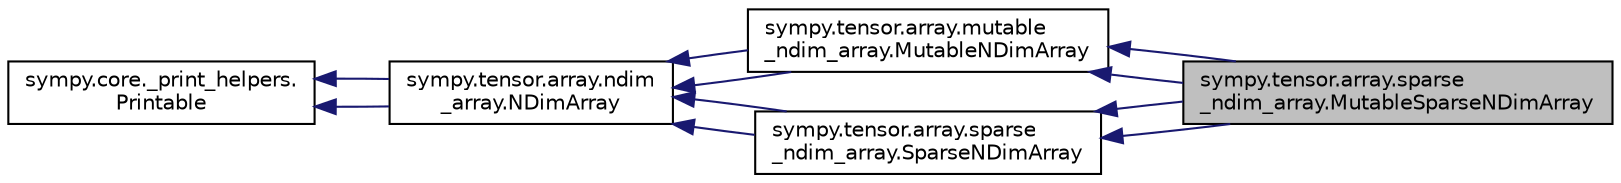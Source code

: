 digraph "sympy.tensor.array.sparse_ndim_array.MutableSparseNDimArray"
{
 // LATEX_PDF_SIZE
  edge [fontname="Helvetica",fontsize="10",labelfontname="Helvetica",labelfontsize="10"];
  node [fontname="Helvetica",fontsize="10",shape=record];
  rankdir="LR";
  Node1 [label="sympy.tensor.array.sparse\l_ndim_array.MutableSparseNDimArray",height=0.2,width=0.4,color="black", fillcolor="grey75", style="filled", fontcolor="black",tooltip=" "];
  Node2 -> Node1 [dir="back",color="midnightblue",fontsize="10",style="solid",fontname="Helvetica"];
  Node2 [label="sympy.tensor.array.mutable\l_ndim_array.MutableNDimArray",height=0.2,width=0.4,color="black", fillcolor="white", style="filled",URL="$classsympy_1_1tensor_1_1array_1_1mutable__ndim__array_1_1MutableNDimArray.html",tooltip=" "];
  Node3 -> Node2 [dir="back",color="midnightblue",fontsize="10",style="solid",fontname="Helvetica"];
  Node3 [label="sympy.tensor.array.ndim\l_array.NDimArray",height=0.2,width=0.4,color="black", fillcolor="white", style="filled",URL="$classsympy_1_1tensor_1_1array_1_1ndim__array_1_1NDimArray.html",tooltip=" "];
  Node4 -> Node3 [dir="back",color="midnightblue",fontsize="10",style="solid",fontname="Helvetica"];
  Node4 [label="sympy.core._print_helpers.\lPrintable",height=0.2,width=0.4,color="black", fillcolor="white", style="filled",URL="$classsympy_1_1core_1_1__print__helpers_1_1Printable.html",tooltip=" "];
  Node4 -> Node3 [dir="back",color="midnightblue",fontsize="10",style="solid",fontname="Helvetica"];
  Node3 -> Node2 [dir="back",color="midnightblue",fontsize="10",style="solid",fontname="Helvetica"];
  Node5 -> Node1 [dir="back",color="midnightblue",fontsize="10",style="solid",fontname="Helvetica"];
  Node5 [label="sympy.tensor.array.sparse\l_ndim_array.SparseNDimArray",height=0.2,width=0.4,color="black", fillcolor="white", style="filled",URL="$classsympy_1_1tensor_1_1array_1_1sparse__ndim__array_1_1SparseNDimArray.html",tooltip=" "];
  Node3 -> Node5 [dir="back",color="midnightblue",fontsize="10",style="solid",fontname="Helvetica"];
  Node3 -> Node5 [dir="back",color="midnightblue",fontsize="10",style="solid",fontname="Helvetica"];
  Node2 -> Node1 [dir="back",color="midnightblue",fontsize="10",style="solid",fontname="Helvetica"];
  Node5 -> Node1 [dir="back",color="midnightblue",fontsize="10",style="solid",fontname="Helvetica"];
}

